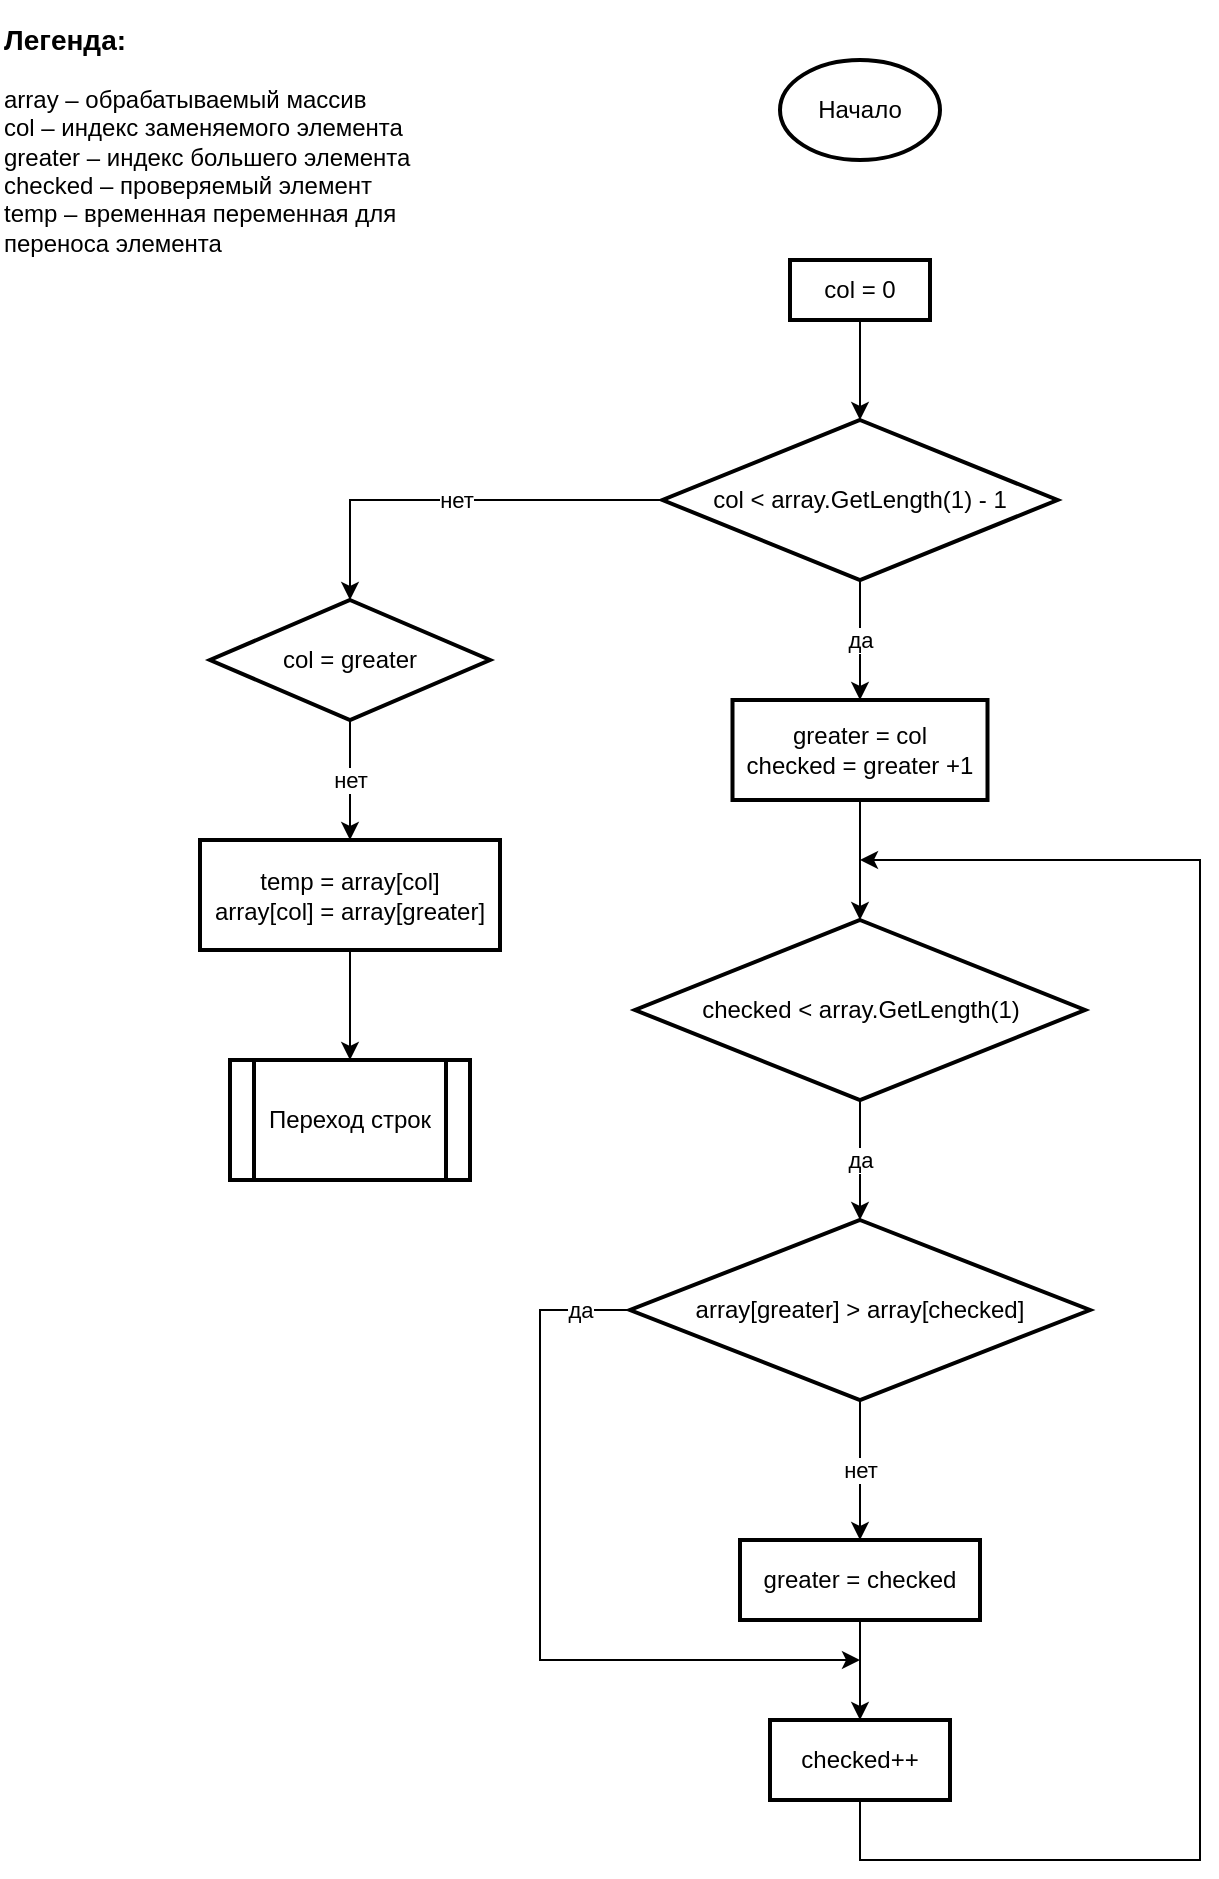 <mxfile version="21.6.8" type="device">
  <diagram name="Страница — 1" id="GutYpZ6PqBPfjTAOXnHQ">
    <mxGraphModel dx="1122" dy="793" grid="1" gridSize="10" guides="1" tooltips="1" connect="1" arrows="1" fold="1" page="1" pageScale="1" pageWidth="827" pageHeight="1169" math="0" shadow="0">
      <root>
        <mxCell id="0" />
        <mxCell id="1" parent="0" />
        <mxCell id="dMzaJDndbZsXODCUh-Ti-1" value="Начало" style="strokeWidth=2;html=1;shape=mxgraph.flowchart.start_1;whiteSpace=wrap;" vertex="1" parent="1">
          <mxGeometry x="400" y="70" width="80" height="50" as="geometry" />
        </mxCell>
        <mxCell id="dMzaJDndbZsXODCUh-Ti-2" value="&lt;div style=&quot;&quot;&gt;&lt;span style=&quot;background-color: initial;&quot;&gt;&lt;b&gt;&lt;font style=&quot;font-size: 14px;&quot;&gt;Легенда:&lt;/font&gt;&lt;/b&gt;&lt;/span&gt;&lt;/div&gt;&lt;div style=&quot;&quot;&gt;&lt;br&gt;&lt;/div&gt;&lt;div style=&quot;&quot;&gt;&lt;span style=&quot;background-color: initial;&quot;&gt;array – обрабатываемый массив&lt;/span&gt;&lt;/div&gt;&lt;div style=&quot;&quot;&gt;&lt;span style=&quot;background-color: initial;&quot;&gt;col – индекс заменяемого элемента&lt;/span&gt;&lt;/div&gt;&lt;div style=&quot;&quot;&gt;&lt;span style=&quot;background-color: initial;&quot;&gt;greater – индекс большего элемента&lt;br&gt;&lt;/span&gt;&lt;/div&gt;&lt;div style=&quot;&quot;&gt;&lt;span style=&quot;background-color: initial;&quot;&gt;checked – проверяемый элемент&lt;/span&gt;&lt;/div&gt;&lt;div style=&quot;&quot;&gt;&lt;span style=&quot;background-color: initial;&quot;&gt;temp – временная переменная для переноса элемента&lt;/span&gt;&lt;/div&gt;" style="text;html=1;strokeColor=none;fillColor=none;align=left;verticalAlign=middle;whiteSpace=wrap;rounded=0;" vertex="1" parent="1">
          <mxGeometry x="10" y="40" width="210" height="140" as="geometry" />
        </mxCell>
        <mxCell id="dMzaJDndbZsXODCUh-Ti-26" style="edgeStyle=orthogonalEdgeStyle;rounded=0;orthogonalLoop=1;jettySize=auto;html=1;exitX=0.5;exitY=1;exitDx=0;exitDy=0;entryX=0.5;entryY=0;entryDx=0;entryDy=0;" edge="1" parent="1" source="dMzaJDndbZsXODCUh-Ti-3" target="dMzaJDndbZsXODCUh-Ti-25">
          <mxGeometry relative="1" as="geometry" />
        </mxCell>
        <mxCell id="dMzaJDndbZsXODCUh-Ti-3" value="temp = array[col]&lt;br&gt;array[col] = array[greater]" style="rounded=1;whiteSpace=wrap;html=1;absoluteArcSize=1;arcSize=0;strokeWidth=2;" vertex="1" parent="1">
          <mxGeometry x="110" y="460" width="150" height="55" as="geometry" />
        </mxCell>
        <mxCell id="dMzaJDndbZsXODCUh-Ti-8" value="да" style="edgeStyle=orthogonalEdgeStyle;rounded=0;orthogonalLoop=1;jettySize=auto;html=1;exitX=0.5;exitY=1;exitDx=0;exitDy=0;entryX=0.5;entryY=0;entryDx=0;entryDy=0;" edge="1" parent="1" source="dMzaJDndbZsXODCUh-Ti-4" target="dMzaJDndbZsXODCUh-Ti-7">
          <mxGeometry relative="1" as="geometry" />
        </mxCell>
        <mxCell id="dMzaJDndbZsXODCUh-Ti-27" value="нет" style="edgeStyle=orthogonalEdgeStyle;rounded=0;orthogonalLoop=1;jettySize=auto;html=1;exitX=0;exitY=0.5;exitDx=0;exitDy=0;entryX=0.5;entryY=0;entryDx=0;entryDy=0;" edge="1" parent="1" source="dMzaJDndbZsXODCUh-Ti-4" target="dMzaJDndbZsXODCUh-Ti-23">
          <mxGeometry relative="1" as="geometry" />
        </mxCell>
        <mxCell id="dMzaJDndbZsXODCUh-Ti-4" value="col &amp;lt; array.GetLength(1) - 1" style="rhombus;whiteSpace=wrap;html=1;strokeWidth=2;" vertex="1" parent="1">
          <mxGeometry x="341.25" y="250" width="197.5" height="80" as="geometry" />
        </mxCell>
        <mxCell id="dMzaJDndbZsXODCUh-Ti-6" style="edgeStyle=orthogonalEdgeStyle;rounded=0;orthogonalLoop=1;jettySize=auto;html=1;exitX=0.5;exitY=1;exitDx=0;exitDy=0;entryX=0.5;entryY=0;entryDx=0;entryDy=0;" edge="1" parent="1" source="dMzaJDndbZsXODCUh-Ti-5" target="dMzaJDndbZsXODCUh-Ti-4">
          <mxGeometry relative="1" as="geometry" />
        </mxCell>
        <mxCell id="dMzaJDndbZsXODCUh-Ti-5" value="col = 0" style="rounded=1;whiteSpace=wrap;html=1;absoluteArcSize=1;arcSize=0;strokeWidth=2;" vertex="1" parent="1">
          <mxGeometry x="405" y="170" width="70" height="30" as="geometry" />
        </mxCell>
        <mxCell id="dMzaJDndbZsXODCUh-Ti-7" value="greater = col&lt;br&gt;checked = greater +1" style="rounded=1;whiteSpace=wrap;html=1;absoluteArcSize=1;arcSize=0;strokeWidth=2;" vertex="1" parent="1">
          <mxGeometry x="376.25" y="390" width="127.5" height="50" as="geometry" />
        </mxCell>
        <mxCell id="dMzaJDndbZsXODCUh-Ti-18" value="нет" style="edgeStyle=orthogonalEdgeStyle;rounded=0;orthogonalLoop=1;jettySize=auto;html=1;exitX=0.5;exitY=1;exitDx=0;exitDy=0;entryX=0.5;entryY=0;entryDx=0;entryDy=0;" edge="1" parent="1" source="dMzaJDndbZsXODCUh-Ti-9" target="dMzaJDndbZsXODCUh-Ti-11">
          <mxGeometry relative="1" as="geometry" />
        </mxCell>
        <mxCell id="dMzaJDndbZsXODCUh-Ti-21" value="да" style="edgeStyle=orthogonalEdgeStyle;rounded=0;orthogonalLoop=1;jettySize=auto;html=1;exitX=0;exitY=0.5;exitDx=0;exitDy=0;" edge="1" parent="1" source="dMzaJDndbZsXODCUh-Ti-9">
          <mxGeometry x="-0.868" relative="1" as="geometry">
            <mxPoint x="440" y="870" as="targetPoint" />
            <Array as="points">
              <mxPoint x="280" y="695" />
              <mxPoint x="280" y="870" />
            </Array>
            <mxPoint as="offset" />
          </mxGeometry>
        </mxCell>
        <mxCell id="dMzaJDndbZsXODCUh-Ti-9" value="array[greater] &amp;gt; array[checked]" style="rhombus;whiteSpace=wrap;html=1;strokeWidth=2;" vertex="1" parent="1">
          <mxGeometry x="325" y="650" width="230" height="90" as="geometry" />
        </mxCell>
        <mxCell id="dMzaJDndbZsXODCUh-Ti-19" style="edgeStyle=orthogonalEdgeStyle;rounded=0;orthogonalLoop=1;jettySize=auto;html=1;exitX=0.5;exitY=1;exitDx=0;exitDy=0;entryX=0.5;entryY=0;entryDx=0;entryDy=0;" edge="1" parent="1" source="dMzaJDndbZsXODCUh-Ti-11" target="dMzaJDndbZsXODCUh-Ti-16">
          <mxGeometry relative="1" as="geometry" />
        </mxCell>
        <mxCell id="dMzaJDndbZsXODCUh-Ti-11" value="greater = checked" style="rounded=1;whiteSpace=wrap;html=1;absoluteArcSize=1;arcSize=0;strokeWidth=2;" vertex="1" parent="1">
          <mxGeometry x="380" y="810" width="120" height="40" as="geometry" />
        </mxCell>
        <mxCell id="dMzaJDndbZsXODCUh-Ti-15" style="edgeStyle=orthogonalEdgeStyle;rounded=0;orthogonalLoop=1;jettySize=auto;html=1;exitX=0.5;exitY=1;exitDx=0;exitDy=0;entryX=0.5;entryY=0;entryDx=0;entryDy=0;" edge="1" parent="1" source="dMzaJDndbZsXODCUh-Ti-7" target="dMzaJDndbZsXODCUh-Ti-14">
          <mxGeometry relative="1" as="geometry">
            <mxPoint x="440" y="510" as="sourcePoint" />
          </mxGeometry>
        </mxCell>
        <mxCell id="dMzaJDndbZsXODCUh-Ti-17" value="да" style="edgeStyle=orthogonalEdgeStyle;rounded=0;orthogonalLoop=1;jettySize=auto;html=1;exitX=0.5;exitY=1;exitDx=0;exitDy=0;entryX=0.5;entryY=0;entryDx=0;entryDy=0;" edge="1" parent="1" source="dMzaJDndbZsXODCUh-Ti-14" target="dMzaJDndbZsXODCUh-Ti-9">
          <mxGeometry relative="1" as="geometry" />
        </mxCell>
        <mxCell id="dMzaJDndbZsXODCUh-Ti-14" value="checked &amp;lt; array.GetLength(1)" style="rhombus;whiteSpace=wrap;html=1;strokeWidth=2;" vertex="1" parent="1">
          <mxGeometry x="327.5" y="500" width="225" height="90" as="geometry" />
        </mxCell>
        <mxCell id="dMzaJDndbZsXODCUh-Ti-20" style="edgeStyle=orthogonalEdgeStyle;rounded=0;orthogonalLoop=1;jettySize=auto;html=1;exitX=0.5;exitY=1;exitDx=0;exitDy=0;" edge="1" parent="1" source="dMzaJDndbZsXODCUh-Ti-16">
          <mxGeometry relative="1" as="geometry">
            <mxPoint x="440" y="470" as="targetPoint" />
            <Array as="points">
              <mxPoint x="440" y="970" />
              <mxPoint x="610" y="970" />
              <mxPoint x="610" y="470" />
            </Array>
          </mxGeometry>
        </mxCell>
        <mxCell id="dMzaJDndbZsXODCUh-Ti-16" value="checked++" style="rounded=1;whiteSpace=wrap;html=1;absoluteArcSize=1;arcSize=0;strokeWidth=2;" vertex="1" parent="1">
          <mxGeometry x="395" y="900" width="90" height="40" as="geometry" />
        </mxCell>
        <mxCell id="dMzaJDndbZsXODCUh-Ti-24" value="нет" style="edgeStyle=orthogonalEdgeStyle;rounded=0;orthogonalLoop=1;jettySize=auto;html=1;exitX=0.5;exitY=1;exitDx=0;exitDy=0;entryX=0.5;entryY=0;entryDx=0;entryDy=0;" edge="1" parent="1" source="dMzaJDndbZsXODCUh-Ti-23" target="dMzaJDndbZsXODCUh-Ti-3">
          <mxGeometry relative="1" as="geometry" />
        </mxCell>
        <mxCell id="dMzaJDndbZsXODCUh-Ti-23" value="col = greater" style="rhombus;whiteSpace=wrap;html=1;strokeWidth=2;" vertex="1" parent="1">
          <mxGeometry x="115" y="340" width="140" height="60" as="geometry" />
        </mxCell>
        <mxCell id="dMzaJDndbZsXODCUh-Ti-25" value="Переход строк" style="shape=process;whiteSpace=wrap;html=1;backgroundOutline=1;strokeWidth=2;" vertex="1" parent="1">
          <mxGeometry x="125" y="570" width="120" height="60" as="geometry" />
        </mxCell>
      </root>
    </mxGraphModel>
  </diagram>
</mxfile>
